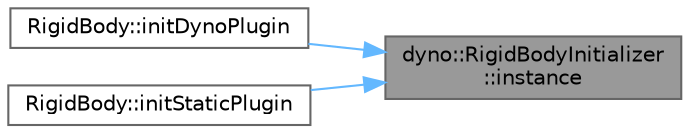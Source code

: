 digraph "dyno::RigidBodyInitializer::instance"
{
 // LATEX_PDF_SIZE
  bgcolor="transparent";
  edge [fontname=Helvetica,fontsize=10,labelfontname=Helvetica,labelfontsize=10];
  node [fontname=Helvetica,fontsize=10,shape=box,height=0.2,width=0.4];
  rankdir="RL";
  Node1 [id="Node000001",label="dyno::RigidBodyInitializer\l::instance",height=0.2,width=0.4,color="gray40", fillcolor="grey60", style="filled", fontcolor="black",tooltip=" "];
  Node1 -> Node2 [id="edge1_Node000001_Node000002",dir="back",color="steelblue1",style="solid",tooltip=" "];
  Node2 [id="Node000002",label="RigidBody::initDynoPlugin",height=0.2,width=0.4,color="grey40", fillcolor="white", style="filled",URL="$namespace_rigid_body.html#a262542ae621d0b7fb586c59d39aa01f4",tooltip=" "];
  Node1 -> Node3 [id="edge2_Node000001_Node000003",dir="back",color="steelblue1",style="solid",tooltip=" "];
  Node3 [id="Node000003",label="RigidBody::initStaticPlugin",height=0.2,width=0.4,color="grey40", fillcolor="white", style="filled",URL="$namespace_rigid_body.html#a829e7821737a9a55e30fd7c331b072dc",tooltip=" "];
}
